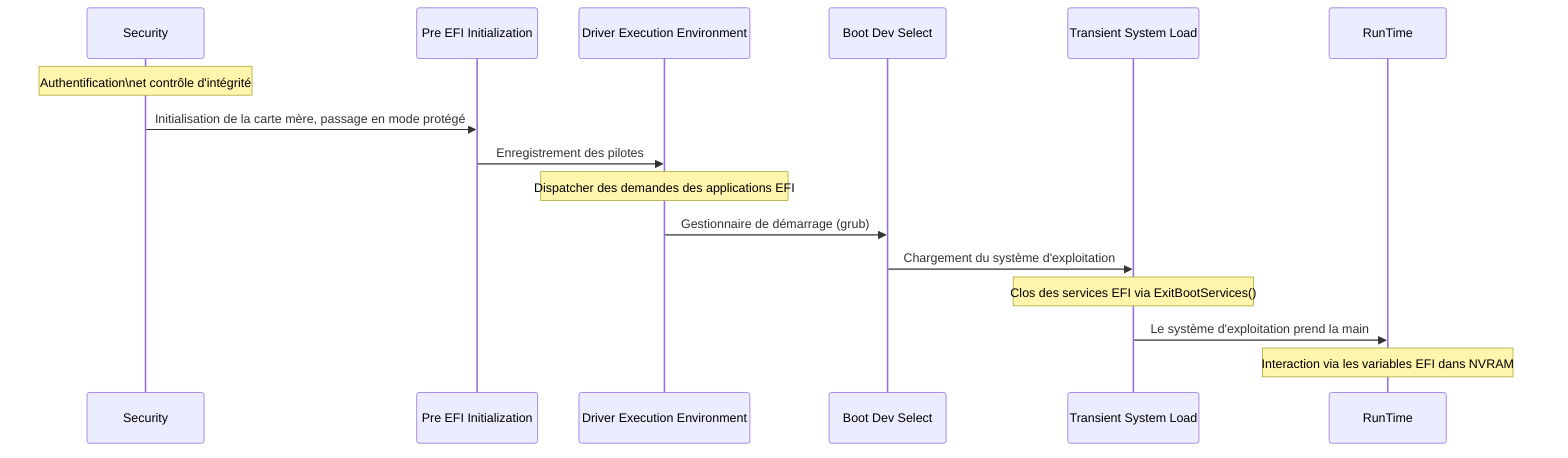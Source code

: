 sequenceDiagram
    participant SEC as Security
    participant PEI as Pre EFI Initialization
    participant DXE as Driver Execution Environment
    participant BDS as Boot Dev Select
    participant TSL as Transient System Load
    participant RT as RunTime

    Note over SEC: Authentification\net contrôle d'intégrité
    SEC->>PEI: Initialisation de la carte mère, passage en mode protégé
    PEI->>DXE: Enregistrement des pilotes
    Note over DXE: Dispatcher des demandes des applications EFI
    DXE->>BDS: Gestionnaire de démarrage (grub)
    BDS->>TSL: Chargement du système d'exploitation
    Note over TSL: Clos des services EFI via ExitBootServices()
    TSL->>RT: Le système d'exploitation prend la main
    Note over RT: Interaction via les variables EFI dans NVRAM